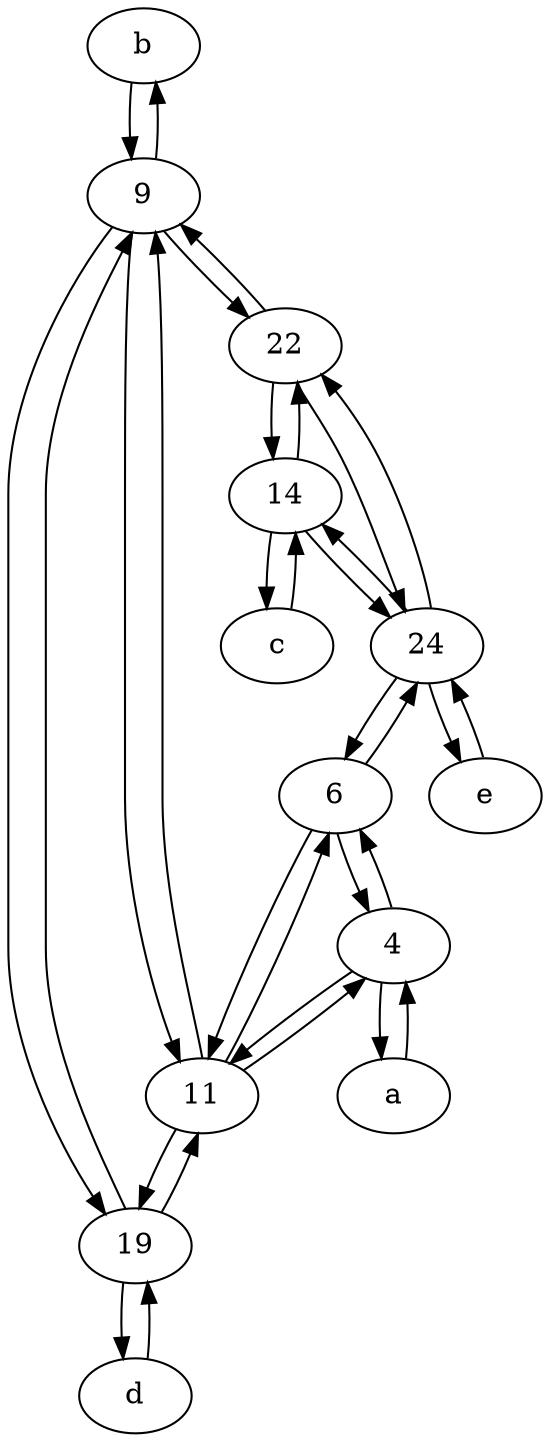 digraph  {
	b [pos="50,20!"];
	14;
	6;
	e [pos="30,50!"];
	4;
	19;
	c [pos="20,10!"];
	d [pos="20,30!"];
	9;
	11;
	a [pos="40,10!"];
	24;
	22;
	22 -> 24;
	9 -> b;
	9 -> 11;
	11 -> 9;
	24 -> 22;
	6 -> 4;
	14 -> c;
	d -> 19;
	4 -> a;
	e -> 24;
	a -> 4;
	4 -> 6;
	4 -> 11;
	11 -> 4;
	24 -> 14;
	11 -> 6;
	9 -> 19;
	19 -> 11;
	b -> 9;
	6 -> 11;
	11 -> 19;
	c -> 14;
	14 -> 22;
	19 -> d;
	14 -> 24;
	22 -> 14;
	22 -> 9;
	19 -> 9;
	24 -> e;
	24 -> 6;
	6 -> 24;
	9 -> 22;

	}